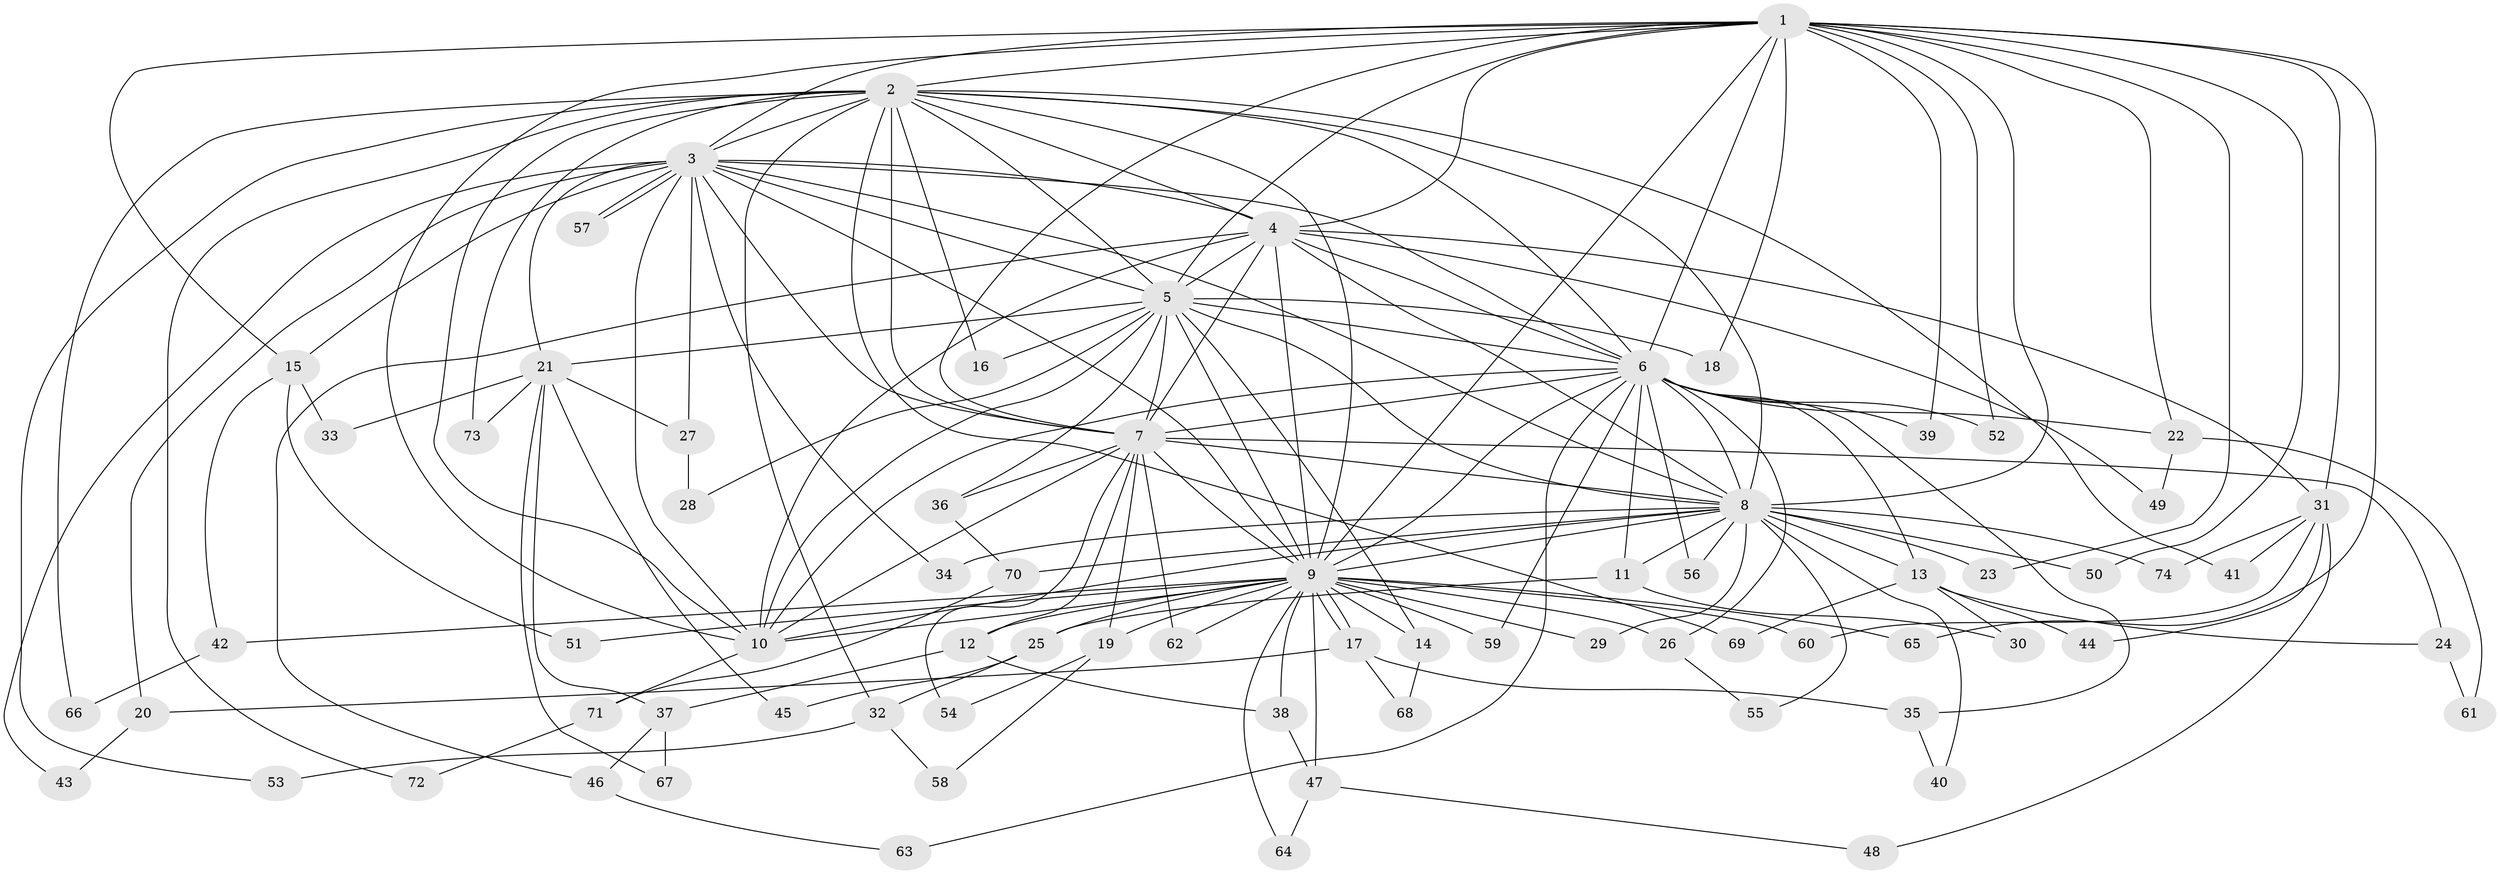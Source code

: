 // coarse degree distribution, {16: 0.018518518518518517, 19: 0.037037037037037035, 11: 0.018518518518518517, 17: 0.018518518518518517, 13: 0.018518518518518517, 18: 0.018518518518518517, 23: 0.018518518518518517, 10: 0.018518518518518517, 4: 0.12962962962962962, 6: 0.018518518518518517, 2: 0.5, 5: 0.018518518518518517, 1: 0.018518518518518517, 3: 0.12962962962962962, 7: 0.018518518518518517}
// Generated by graph-tools (version 1.1) at 2025/51/02/27/25 19:51:48]
// undirected, 74 vertices, 173 edges
graph export_dot {
graph [start="1"]
  node [color=gray90,style=filled];
  1;
  2;
  3;
  4;
  5;
  6;
  7;
  8;
  9;
  10;
  11;
  12;
  13;
  14;
  15;
  16;
  17;
  18;
  19;
  20;
  21;
  22;
  23;
  24;
  25;
  26;
  27;
  28;
  29;
  30;
  31;
  32;
  33;
  34;
  35;
  36;
  37;
  38;
  39;
  40;
  41;
  42;
  43;
  44;
  45;
  46;
  47;
  48;
  49;
  50;
  51;
  52;
  53;
  54;
  55;
  56;
  57;
  58;
  59;
  60;
  61;
  62;
  63;
  64;
  65;
  66;
  67;
  68;
  69;
  70;
  71;
  72;
  73;
  74;
  1 -- 2;
  1 -- 3;
  1 -- 4;
  1 -- 5;
  1 -- 6;
  1 -- 7;
  1 -- 8;
  1 -- 9;
  1 -- 10;
  1 -- 15;
  1 -- 18;
  1 -- 22;
  1 -- 23;
  1 -- 31;
  1 -- 39;
  1 -- 50;
  1 -- 52;
  1 -- 65;
  2 -- 3;
  2 -- 4;
  2 -- 5;
  2 -- 6;
  2 -- 7;
  2 -- 8;
  2 -- 9;
  2 -- 10;
  2 -- 16;
  2 -- 32;
  2 -- 41;
  2 -- 53;
  2 -- 66;
  2 -- 69;
  2 -- 72;
  2 -- 73;
  3 -- 4;
  3 -- 5;
  3 -- 6;
  3 -- 7;
  3 -- 8;
  3 -- 9;
  3 -- 10;
  3 -- 15;
  3 -- 20;
  3 -- 21;
  3 -- 27;
  3 -- 34;
  3 -- 43;
  3 -- 57;
  3 -- 57;
  4 -- 5;
  4 -- 6;
  4 -- 7;
  4 -- 8;
  4 -- 9;
  4 -- 10;
  4 -- 31;
  4 -- 46;
  4 -- 49;
  5 -- 6;
  5 -- 7;
  5 -- 8;
  5 -- 9;
  5 -- 10;
  5 -- 14;
  5 -- 16;
  5 -- 18;
  5 -- 21;
  5 -- 28;
  5 -- 36;
  6 -- 7;
  6 -- 8;
  6 -- 9;
  6 -- 10;
  6 -- 11;
  6 -- 13;
  6 -- 22;
  6 -- 26;
  6 -- 35;
  6 -- 39;
  6 -- 52;
  6 -- 56;
  6 -- 59;
  6 -- 63;
  7 -- 8;
  7 -- 9;
  7 -- 10;
  7 -- 12;
  7 -- 19;
  7 -- 24;
  7 -- 36;
  7 -- 54;
  7 -- 62;
  8 -- 9;
  8 -- 10;
  8 -- 11;
  8 -- 13;
  8 -- 23;
  8 -- 29;
  8 -- 34;
  8 -- 40;
  8 -- 50;
  8 -- 55;
  8 -- 56;
  8 -- 70;
  8 -- 74;
  9 -- 10;
  9 -- 12;
  9 -- 14;
  9 -- 17;
  9 -- 17;
  9 -- 19;
  9 -- 25;
  9 -- 26;
  9 -- 29;
  9 -- 38;
  9 -- 42;
  9 -- 47;
  9 -- 51;
  9 -- 59;
  9 -- 60;
  9 -- 62;
  9 -- 64;
  9 -- 65;
  10 -- 71;
  11 -- 25;
  11 -- 30;
  12 -- 37;
  12 -- 38;
  13 -- 24;
  13 -- 30;
  13 -- 44;
  13 -- 69;
  14 -- 68;
  15 -- 33;
  15 -- 42;
  15 -- 51;
  17 -- 20;
  17 -- 35;
  17 -- 68;
  19 -- 54;
  19 -- 58;
  20 -- 43;
  21 -- 27;
  21 -- 33;
  21 -- 37;
  21 -- 45;
  21 -- 67;
  21 -- 73;
  22 -- 49;
  22 -- 61;
  24 -- 61;
  25 -- 32;
  25 -- 45;
  26 -- 55;
  27 -- 28;
  31 -- 41;
  31 -- 44;
  31 -- 48;
  31 -- 60;
  31 -- 74;
  32 -- 53;
  32 -- 58;
  35 -- 40;
  36 -- 70;
  37 -- 46;
  37 -- 67;
  38 -- 47;
  42 -- 66;
  46 -- 63;
  47 -- 48;
  47 -- 64;
  70 -- 71;
  71 -- 72;
}
